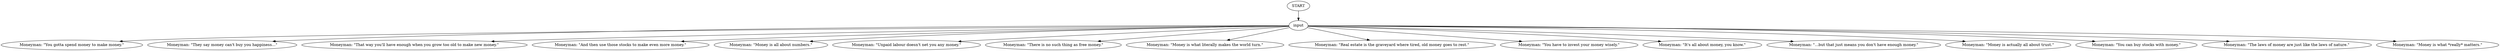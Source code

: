 # WHIRLING / MONEYMAN barks
# A wildly succesful barking moneyman exclaims lots of comments about money.
# ==================================================
digraph G {
	  0 [label="START"];
	  1 [label="input"];
	  2 [label="Moneyman: \"You gotta spend money to make money.\""];
	  3 [label="Moneyman: \"They say money can't buy you happiness...\""];
	  4 [label="Moneyman: \"That way you'll have enough when you grow too old to make new money.\""];
	  5 [label="Moneyman: \"And then use those stocks to make even more money.\""];
	  6 [label="Moneyman: \"Money is all about numbers.\""];
	  7 [label="Moneyman: \"Unpaid labour doesn't net you any money.\""];
	  8 [label="Moneyman: \"There is no such thing as free money.\""];
	  9 [label="Moneyman: \"Money is what literally makes the world turn.\""];
	  10 [label="Moneyman: \"Real estate is the graveyard where tired, old money goes to rest.\""];
	  11 [label="Moneyman: \"You have to invest your money wisely.\""];
	  12 [label="Moneyman: \"It's all about money, you know.\""];
	  13 [label="Moneyman: \"...but that just means you don't have enough money.\""];
	  14 [label="Moneyman: \"Money is actually all about trust.\""];
	  16 [label="Moneyman: \"You can buy stocks with money.\""];
	  17 [label="Moneyman: \"The laws of money are just like the laws of nature.\""];
	  18 [label="Moneyman: \"Money is what *really* matters.\""];
	  0 -> 1
	  1 -> 2
	  1 -> 3
	  1 -> 4
	  1 -> 5
	  1 -> 6
	  1 -> 7
	  1 -> 8
	  1 -> 9
	  1 -> 10
	  1 -> 11
	  1 -> 12
	  1 -> 13
	  1 -> 14
	  1 -> 16
	  1 -> 17
	  1 -> 18
}

